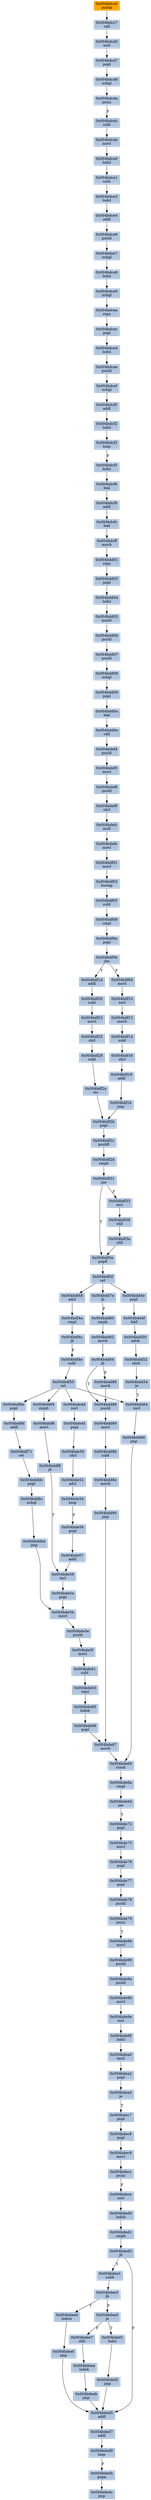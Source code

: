 strict digraph G {
	graph [bgcolor=transparent,
		name=G
	];
	node [color=lightsteelblue,
		fillcolor=lightsteelblue,
		shape=rectangle,
		style=filled
	];
	"0x004bdedc"	[label="0x004bdedc
jmp"];
	"0x004bdeef"	[label="0x004bdeef
jmp"];
	"0x004bded5"	[label="0x004bded5
addl"];
	"0x004bdeef" -> "0x004bded5"	[color="#000000"];
	"0x004bded7"	[label="0x004bded7
addl"];
	"0x004bded5" -> "0x004bded7"	[color="#000000"];
	"0x004bdce4"	[label="0x004bdce4
addl"];
	"0x004bdce6"	[label="0x004bdce6
pushl"];
	"0x004bdce4" -> "0x004bdce6"	[color="#000000"];
	"0x004bdf28"	[label="0x004bdf28
subl"];
	"0x004bdf2a"	[label="0x004bdf2a
stc"];
	"0x004bdf28" -> "0x004bdf2a"	[color="#000000"];
	"0x004bdce7"	[label="0x004bdce7
xchgl"];
	"0x004bdce8"	[label="0x004bdce8
lodsl"];
	"0x004bdce7" -> "0x004bdce8"	[color="#000000"];
	"0x004bdea3"	[label="0x004bdea3
je"];
	"0x004bdec7"	[label="0x004bdec7
popl"];
	"0x004bdea3" -> "0x004bdec7"	[color="#000000",
		label=T];
	"0x004bde4f"	[label="0x004bde4f
popl"];
	"0x004bde50"	[label="0x004bde50
shrl"];
	"0x004bde4f" -> "0x004bde50"	[color="#000000"];
	"0x004bdf16"	[label="0x004bdf16
shrl"];
	"0x004bdf19"	[label="0x004bdf19
addl"];
	"0x004bdf16" -> "0x004bdf19"	[color="#000000"];
	"0x004bdea2"	[label="0x004bdea2
popl"];
	"0x004bdea2" -> "0x004bdea3"	[color="#000000"];
	"0x004bdf0a"	[label="0x004bdf0a
popl"];
	"0x004bdf0b"	[label="0x004bdf0b
jbe"];
	"0x004bdf0a" -> "0x004bdf0b"	[color="#000000"];
	"0x004bdcd7"	[label="0x004bdcd7
popl"];
	"0x004bdcd8"	[label="0x004bdcd8
xchgl"];
	"0x004bdcd7" -> "0x004bdcd8"	[color="#000000"];
	"0x004bdd54"	[label="0x004bdd54
je"];
	"0x004bdd64"	[label="0x004bdd64
xorl"];
	"0x004bdd54" -> "0x004bdd64"	[color="#000000",
		label=T];
	"0x004bddbc"	[label="0x004bddbc
xchgl"];
	"0x004bddbd"	[label="0x004bddbd
jmp"];
	"0x004bddbc" -> "0x004bddbd"	[color="#000000"];
	"0x004bdece"	[label="0x004bdece
xorl"];
	"0x004bded0"	[label="0x004bded0
lodsb"];
	"0x004bdece" -> "0x004bded0"	[color="#000000"];
	"0x004bdcda"	[label="0x004bdcda
jecxz"];
	"0x004bdcdc"	[label="0x004bdcdc
subl"];
	"0x004bdcda" -> "0x004bdcdc"	[color="#000000",
		label=F];
	"0x004bdd07"	[label="0x004bdd07
pushl"];
	"0x004bdd08"	[label="0x004bdd08
xchgl"];
	"0x004bdd07" -> "0x004bdd08"	[color="#000000"];
	"0x004bdf03"	[label="0x004bdf03
bswap"];
	"0x004bdf05"	[label="0x004bdf05
subl"];
	"0x004bdf03" -> "0x004bdf05"	[color="#000000"];
	"0x004bdd82"	[label="0x004bdd82
movb"];
	"0x004bdd84"	[label="0x004bdd84
jb"];
	"0x004bdd82" -> "0x004bdd84"	[color="#000000"];
	"0x004bdf08"	[label="0x004bdf08
cmpl"];
	"0x004bdf08" -> "0x004bdf0a"	[color="#000000"];
	"0x004bde9b"	[label="0x004bde9b
movl"];
	"0x004bde9e"	[label="0x004bde9e
incl"];
	"0x004bde9b" -> "0x004bde9e"	[color="#000000"];
	"0x004bdf1b"	[label="0x004bdf1b
jmp"];
	"0x004bdf19" -> "0x004bdf1b"	[color="#000000"];
	"0x004bde5b"	[label="0x004bde5b
movl"];
	"0x004bde5e"	[label="0x004bde5e
pushl"];
	"0x004bde5b" -> "0x004bde5e"	[color="#000000"];
	"0x004bdefe"	[label="0x004bdefe
movl"];
	"0x004bdf01"	[label="0x004bdf01
movl"];
	"0x004bdefe" -> "0x004bdf01"	[color="#000000"];
	"0x004bdd05"	[label="0x004bdd05
pushl"];
	"0x004bdd06"	[label="0x004bdd06
pushl"];
	"0x004bdd05" -> "0x004bdd06"	[color="#000000"];
	"0x004bdd03"	[label="0x004bdd03
popl"];
	"0x004bdd04"	[label="0x004bdd04
lodsl"];
	"0x004bdd03" -> "0x004bdd04"	[color="#000000"];
	"0x004bde66"	[label="0x004bde66
popl"];
	"0x004bde67"	[label="0x004bde67
movb"];
	"0x004bde66" -> "0x004bde67"	[color="#000000"];
	"0x004bde59"	[label="0x004bde59
incl"];
	"0x004bde5a"	[label="0x004bde5a
popl"];
	"0x004bde59" -> "0x004bde5a"	[color="#000000"];
	"0x004bde57"	[label="0x004bde57
addl"];
	"0x004bde57" -> "0x004bde59"	[color="#000000"];
	"0x004bddbb"	[label="0x004bddbb
popl"];
	"0x004bddbb" -> "0x004bddbc"	[color="#000000"];
	"0x004bdf05" -> "0x004bdf08"	[color="#000000"];
	"0x004bdce9"	[label="0x004bdce9
xchgl"];
	"0x004bdcea"	[label="0x004bdcea
repz"];
	"0x004bdce9" -> "0x004bdcea"	[color="#000000"];
	"0x004bdef8"	[label="0x004bdef8
pushl"];
	"0x004bdef9"	[label="0x004bdef9
shrl"];
	"0x004bdef8" -> "0x004bdef9"	[color="#000000"];
	"0x004bdef5"	[label="0x004bdef5
movl"];
	"0x004bdef5" -> "0x004bdef8"	[color="#000000"];
	"0x004bdcf0"	[label="0x004bdcf0
addl"];
	"0x004bdcf2"	[label="0x004bdcf2
lodsl"];
	"0x004bdcf0" -> "0x004bdcf2"	[color="#000000"];
	"0x004bdeed"	[label="0x004bdeed
lodsw"];
	"0x004bdeed" -> "0x004bdeef"	[color="#000000"];
	"0x004bdcde"	[label="0x004bdcde
movl"];
	"0x004bdcdc" -> "0x004bdcde"	[color="#000000"];
	"0x004bdf2b"	[label="0x004bdf2b
popl"];
	"0x004bdf2c"	[label="0x004bdf2c
pushfl"];
	"0x004bdf2b" -> "0x004bdf2c"	[color="#000000"];
	"0x004bde69"	[label="0x004bde69
stosb"];
	"0x004bde67" -> "0x004bde69"	[color="#000000"];
	"0x004bdef4"	[label="0x004bdef4
pushl"];
	"0x004bdef4" -> "0x004bdef5"	[color="#000000"];
	"0x004bdf01" -> "0x004bdf03"	[color="#000000"];
	"0x004bde54"	[label="0x004bde54
loop"];
	"0x004bde56"	[label="0x004bde56
popl"];
	"0x004bde54" -> "0x004bde56"	[color="#000000",
		label=F];
	"0x004bdce6" -> "0x004bdce7"	[color="#000000"];
	"0x004bdce3"	[label="0x004bdce3
lodsl"];
	"0x004bdce3" -> "0x004bdce4"	[color="#000000"];
	"0x004bdf1d"	[label="0x004bdf1d
addl"];
	"0x004bdf0b" -> "0x004bdf1d"	[color="#000000",
		label=T];
	"0x004bdf0d"	[label="0x004bdf0d
movl"];
	"0x004bdf0b" -> "0x004bdf0d"	[color="#000000",
		label=F];
	"0x004bde79"	[label="0x004bde79
jecxz"];
	"0x004bde96"	[label="0x004bde96
movl"];
	"0x004bde79" -> "0x004bde96"	[color="#000000",
		label=T];
	"0x004bde78"	[label="0x004bde78
pushl"];
	"0x004bde78" -> "0x004bde79"	[color="#000000"];
	"0x004bded9"	[label="0x004bded9
loop"];
	"0x004bdedb"	[label="0x004bdedb
popa"];
	"0x004bded9" -> "0x004bdedb"	[color="#000000",
		label=F];
	"0x004bdcd8" -> "0x004bdcda"	[color="#000000"];
	"0x004bdea0"	[label="0x004bdea0
testl"];
	"0x004bdea0" -> "0x004bdea2"	[color="#000000"];
	"0x004bdf6e"	[label="0x004bdf6e
popl"];
	"0x004bdf6f"	[label="0x004bdf6f
addl"];
	"0x004bdf6e" -> "0x004bdf6f"	[color="#000000"];
	"0x004bdcf5"	[label="0x004bdcf5
lodsl"];
	"0x004bdcf6"	[label="0x004bdcf6
leal"];
	"0x004bdcf5" -> "0x004bdcf6"	[color="#000000"];
	"0x004bdd0e"	[label="0x004bdd0e
call"];
	"0x004bdd0e" -> "0x004bdef4"	[color="#000000"];
	"0x004bdce8" -> "0x004bdce9"	[color="#000000"];
	"0x004bde63"	[label="0x004bde63
repz"];
	"0x004bde65"	[label="0x004bde65
lodsb"];
	"0x004bde63" -> "0x004bde65"	[color="#000000"];
	"0x004bde9a"	[label="0x004bde9a
pushl"];
	"0x004bde9a" -> "0x004bde9b"	[color="#000000"];
	"0x004bdd50"	[label="0x004bdd50
adcb"];
	"0x004bdd52"	[label="0x004bdd52
shrb"];
	"0x004bdd50" -> "0x004bdd52"	[color="#000000"];
	"0x004bde5a" -> "0x004bde5b"	[color="#000000"];
	"0x004bde52"	[label="0x004bde52
adcl"];
	"0x004bde50" -> "0x004bde52"	[color="#000000"];
	"0x004bde6a"	[label="0x004bde6a
cmpl"];
	"0x004bde6d"	[label="0x004bde6d
jae"];
	"0x004bde6a" -> "0x004bde6d"	[color="#000000"];
	"0x004bde61"	[label="0x004bde61
subl"];
	"0x004bde61" -> "0x004bde63"	[color="#000000"];
	"0x004bdf50"	[label="0x004bdf50
ret"];
	"0x004bdf50" -> "0x004bdf6e"	[color="#000000"];
	"0x004bddf4"	[label="0x004bddf4
cmpb"];
	"0x004bdf50" -> "0x004bddf4"	[color="#000000"];
	"0x004bde4d"	[label="0x004bde4d
xorl"];
	"0x004bdf50" -> "0x004bde4d"	[color="#000000"];
	"0x004bdf50" -> "0x004bdd64"	[color="#000000"];
	"0x004bdd8e"	[label="0x004bdd8e
movb"];
	"0x004bdd90"	[label="0x004bdd90
jmp"];
	"0x004bdd8e" -> "0x004bdd90"	[color="#000000"];
	"0x004bdd09"	[label="0x004bdd09
popl"];
	"0x004bdd08" -> "0x004bdd09"	[color="#000000"];
	"0x004bde9f"	[label="0x004bde9f
lodsl"];
	"0x004bde9f" -> "0x004bdea0"	[color="#000000"];
	"0x004bdf3e"	[label="0x004bdf3e
popfl"];
	"0x004bdf3f"	[label="0x004bdf3f
ret"];
	"0x004bdf3e" -> "0x004bdf3f"	[color="#000000"];
	"0x004bdf31"	[label="0x004bdf31
jne"];
	"0x004bdf31" -> "0x004bdf3e"	[color="#000000",
		label=T];
	"0x004bdf33"	[label="0x004bdf33
incl"];
	"0x004bdf31" -> "0x004bdf33"	[color="#000000",
		label=F];
	"0x004bded3"	[label="0x004bded3
jb"];
	"0x004bded3" -> "0x004bded5"	[color="#000000",
		label=F];
	"0x004bdee1"	[label="0x004bdee1
subb"];
	"0x004bded3" -> "0x004bdee1"	[color="#000000",
		label=T];
	"0x004bdd66"	[label="0x004bdd66
jmp"];
	"0x004bdd66" -> "0x004bde69"	[color="#000000"];
	"0x004bdf48"	[label="0x004bdf48
adcl"];
	"0x004bdf4a"	[label="0x004bdf4a
cmpl"];
	"0x004bdf48" -> "0x004bdf4a"	[color="#000000"];
	"0x004bdd88"	[label="0x004bdd88
pushl"];
	"0x004bdd84" -> "0x004bdd88"	[color="#000000",
		label=T];
	"0x004bdd86"	[label="0x004bdd86
movb"];
	"0x004bdd84" -> "0x004bdd86"	[color="#000000",
		label=F];
	"0x004bdeea"	[label="0x004bdeea
lodsb"];
	"0x004bdeeb"	[label="0x004bdeeb
jmp"];
	"0x004bdeea" -> "0x004bdeeb"	[color="#000000"];
	"0x004bdef2"	[label="0x004bdef2
jmp"];
	"0x004bdef2" -> "0x004bded5"	[color="#000000"];
	"0x004bdefc"	[label="0x004bdefc
mull"];
	"0x004bdef9" -> "0x004bdefc"	[color="#000000"];
	"0x004bdcec"	[label="0x004bdcec
popl"];
	"0x004bdcea" -> "0x004bdcec"	[color="#000000"];
	"0x004bdf71"	[label="0x004bdf71
ret"];
	"0x004bdf71" -> "0x004bddbb"	[color="#000000"];
	"0x004bdd52" -> "0x004bdd54"	[color="#000000"];
	"0x004bdf6f" -> "0x004bdf71"	[color="#000000"];
	"0x004bdd4f"	[label="0x004bdd4f
lahf"];
	"0x004bdd4f" -> "0x004bdd50"	[color="#000000"];
	"0x004bded1"	[label="0x004bded1
cmpb"];
	"0x004bded1" -> "0x004bded3"	[color="#000000"];
	"0x004bdd8b"	[label="0x004bdd8b
subl"];
	"0x004bdd8b" -> "0x004bdd8e"	[color="#000000"];
	"0x004bde65" -> "0x004bde66"	[color="#000000"];
	"0x004bddf6"	[label="0x004bddf6
movl"];
	"0x004bddf4" -> "0x004bddf6"	[color="#000000"];
	"0x004bde76"	[label="0x004bde76
popl"];
	"0x004bde77"	[label="0x004bde77
popl"];
	"0x004bde76" -> "0x004bde77"	[color="#000000"];
	"0x004bdf4e"	[label="0x004bdf4e
subl"];
	"0x004bdf4e" -> "0x004bdf50"	[color="#000000"];
	"0x004bdf3a"	[label="0x004bdf3a
shll"];
	"0x004bdf3a" -> "0x004bdf3e"	[color="#000000"];
	"0x004bde72"	[label="0x004bde72
popl"];
	"0x004bde6d" -> "0x004bde72"	[color="#000000",
		label=T];
	"0x004bdf14"	[label="0x004bdf14
subl"];
	"0x004bdf14" -> "0x004bdf16"	[color="#000000"];
	"0x004bde52" -> "0x004bde54"	[color="#000000"];
	"0x004bdce0"	[label="0x004bdce0
lodsl"];
	"0x004bdce1"	[label="0x004bdce1
subl"];
	"0x004bdce0" -> "0x004bdce1"	[color="#000000"];
	"0x004bde4d" -> "0x004bde4f"	[color="#000000"];
	"0x004bdcde" -> "0x004bdce0"	[color="#000000"];
	"0x004bdf2a" -> "0x004bdf2b"	[color="#000000"];
	"0x004bdd64" -> "0x004bdd66"	[color="#000000"];
	"0x004bde73"	[label="0x004bde73
movl"];
	"0x004bde73" -> "0x004bde76"	[color="#000000"];
	"0x004bdedb" -> "0x004bdedc"	[color="#000000"];
	"0x004bde5f"	[label="0x004bde5f
movl"];
	"0x004bde5e" -> "0x004bde5f"	[color="#000000"];
	"0x004bde69" -> "0x004bde6a"	[color="#000000"];
	"0x004bdf20"	[label="0x004bdf20
subl"];
	"0x004bdf1d" -> "0x004bdf20"	[color="#000000"];
	"0x004bdcf3"	[label="0x004bdcf3
loop"];
	"0x004bdcf3" -> "0x004bdcf5"	[color="#000000",
		label=F];
	"0x004bdd89"	[label="0x004bdd89
movl"];
	"0x004bdd88" -> "0x004bdd89"	[color="#000000"];
	"0x004bddf8"	[label="0x004bddf8
jb"];
	"0x004bddf6" -> "0x004bddf8"	[color="#000000"];
	"0x004bdee5"	[label="0x004bdee5
je"];
	"0x004bdef1"	[label="0x004bdef1
lodsl"];
	"0x004bdee5" -> "0x004bdef1"	[color="#000000",
		label=T];
	"0x004bdee7"	[label="0x004bdee7
shll"];
	"0x004bdee5" -> "0x004bdee7"	[color="#000000",
		label=F];
	"0x004bdced"	[label="0x004bdced
lodsl"];
	"0x004bdcee"	[label="0x004bdcee
pushl"];
	"0x004bdced" -> "0x004bdcee"	[color="#000000"];
	"0x004bdf4c"	[label="0x004bdf4c
jb"];
	"0x004bdf4c" -> "0x004bdf4e"	[color="#000000",
		label=F];
	"0x004bdd90" -> "0x004bde67"	[color="#000000"];
	"0x004bdf36"	[label="0x004bdf36
shll"];
	"0x004bdf33" -> "0x004bdf36"	[color="#000000"];
	"0x004bdd80"	[label="0x004bdd80
cmpb"];
	"0x004bdd80" -> "0x004bdd82"	[color="#000000"];
	"0x004bddbd" -> "0x004bde5b"	[color="#000000"];
	"0x004bdd86" -> "0x004bdd88"	[color="#000000"];
	"0x004bdf2d"	[label="0x004bdf2d
cmpb"];
	"0x004bdf2d" -> "0x004bdf31"	[color="#000000"];
	"0x004bdcec" -> "0x004bdced"	[color="#000000"];
	"0x004bde99"	[label="0x004bde99
pushl"];
	"0x004bde99" -> "0x004bde9a"	[color="#000000"];
	"0x004bdee3"	[label="0x004bdee3
jb"];
	"0x004bdee3" -> "0x004bdeed"	[color="#000000",
		label=T];
	"0x004bdee3" -> "0x004bdee5"	[color="#000000",
		label=F];
	"0x004bdef1" -> "0x004bdef2"	[color="#000000"];
	"0x004bdec8"	[label="0x004bdec8
popl"];
	"0x004bdec7" -> "0x004bdec8"	[color="#000000"];
	"0x004bdd4e"	[label="0x004bdd4e
popl"];
	"0x004bdd4e" -> "0x004bdd4f"	[color="#000000"];
	"0x004bdee1" -> "0x004bdee3"	[color="#000000"];
	"0x004bdd01"	[label="0x004bdd01
repz"];
	"0x004bdd01" -> "0x004bdd03"	[color="#000000"];
	"0x004bdecc"	[label="0x004bdecc
jecxz"];
	"0x004bdecc" -> "0x004bdece"	[color="#000000",
		label=F];
	"0x004bdd0a"	[label="0x004bdd0a
leal"];
	"0x004bdd09" -> "0x004bdd0a"	[color="#000000"];
	"0x004bdec9"	[label="0x004bdec9
movl"];
	"0x004bdec8" -> "0x004bdec9"	[color="#000000"];
	"0x004bdce1" -> "0x004bdce3"	[color="#000000"];
	"0x004bded0" -> "0x004bded1"	[color="#000000"];
	"0x004bdf3f" -> "0x004bdf48"	[color="#000000"];
	"0x004bdf3f" -> "0x004bdd4e"	[color="#000000"];
	"0x004bdd7e"	[label="0x004bdd7e
jb"];
	"0x004bdf3f" -> "0x004bdd7e"	[color="#000000"];
	"0x004bde77" -> "0x004bde78"	[color="#000000"];
	"0x004bdf10"	[label="0x004bdf10
xorl"];
	"0x004bdf0d" -> "0x004bdf10"	[color="#000000"];
	"0x004bdcef"	[label="0x004bdcef
xchgl"];
	"0x004bdcef" -> "0x004bdcf0"	[color="#000000"];
	"0x004bdd7e" -> "0x004bdd80"	[color="#000000",
		label=F];
	"0x004bdcff"	[label="0x004bdcff
movb"];
	"0x004bdcff" -> "0x004bdd01"	[color="#000000"];
	"0x004bde56" -> "0x004bde57"	[color="#000000"];
	"0x004bdd06" -> "0x004bdd07"	[color="#000000"];
	"0x004bdf36" -> "0x004bdf3a"	[color="#000000"];
	"0x004bdee7" -> "0x004bdeea"	[color="#000000"];
	"0x004bdf23"	[label="0x004bdf23
movl"];
	"0x004bdf25"	[label="0x004bdf25
shrl"];
	"0x004bdf23" -> "0x004bdf25"	[color="#000000"];
	"0x004bde72" -> "0x004bde73"	[color="#000000"];
	"0x004bdf25" -> "0x004bdf28"	[color="#000000"];
	"0x004bdd04" -> "0x004bdd05"	[color="#000000"];
	"0x004bdd0a" -> "0x004bdd0e"	[color="#000000"];
	"0x004bdcf9"	[label="0x004bdcf9
addl"];
	"0x004bdcf6" -> "0x004bdcf9"	[color="#000000"];
	"0x004bdcfc"	[label="0x004bdcfc
leal"];
	"0x004bdcf9" -> "0x004bdcfc"	[color="#000000"];
	"0x004bde96" -> "0x004bde99"	[color="#000000"];
	"0x004bdefc" -> "0x004bdefe"	[color="#000000"];
	"0x004bdec9" -> "0x004bdecc"	[color="#000000"];
	"0x004bdcd5"	[label="0x004bdcd5
xorl"];
	"0x004bdcd5" -> "0x004bdcd7"	[color="#000000"];
	"0x004bdcee" -> "0x004bdcef"	[color="#000000"];
	"0x004bdf4a" -> "0x004bdf4c"	[color="#000000"];
	"0x004bdcf2" -> "0x004bdcf3"	[color="#000000"];
	"0x004bdcc6"	[color=lightgrey,
		fillcolor=orange,
		label="0x004bdcc6
pusha"];
	"0x004bdcc7"	[label="0x004bdcc7
call"];
	"0x004bdcc6" -> "0x004bdcc7"	[color="#000000"];
	"0x004bdcc7" -> "0x004bdcd5"	[color="#000000"];
	"0x004bdf1b" -> "0x004bdf2b"	[color="#000000"];
	"0x004bdd89" -> "0x004bdd8b"	[color="#000000"];
	"0x004bdeeb" -> "0x004bded5"	[color="#000000"];
	"0x004bdf12"	[label="0x004bdf12
movb"];
	"0x004bdf10" -> "0x004bdf12"	[color="#000000"];
	"0x004bded7" -> "0x004bded9"	[color="#000000"];
	"0x004bdf20" -> "0x004bdf23"	[color="#000000"];
	"0x004bddf8" -> "0x004bde59"	[color="#000000",
		label=T];
	"0x004bde5f" -> "0x004bde61"	[color="#000000"];
	"0x004bdf12" -> "0x004bdf14"	[color="#000000"];
	"0x004bde9e" -> "0x004bde9f"	[color="#000000"];
	"0x004bdf2c" -> "0x004bdf2d"	[color="#000000"];
	"0x004bdcfc" -> "0x004bdcff"	[color="#000000"];
}
